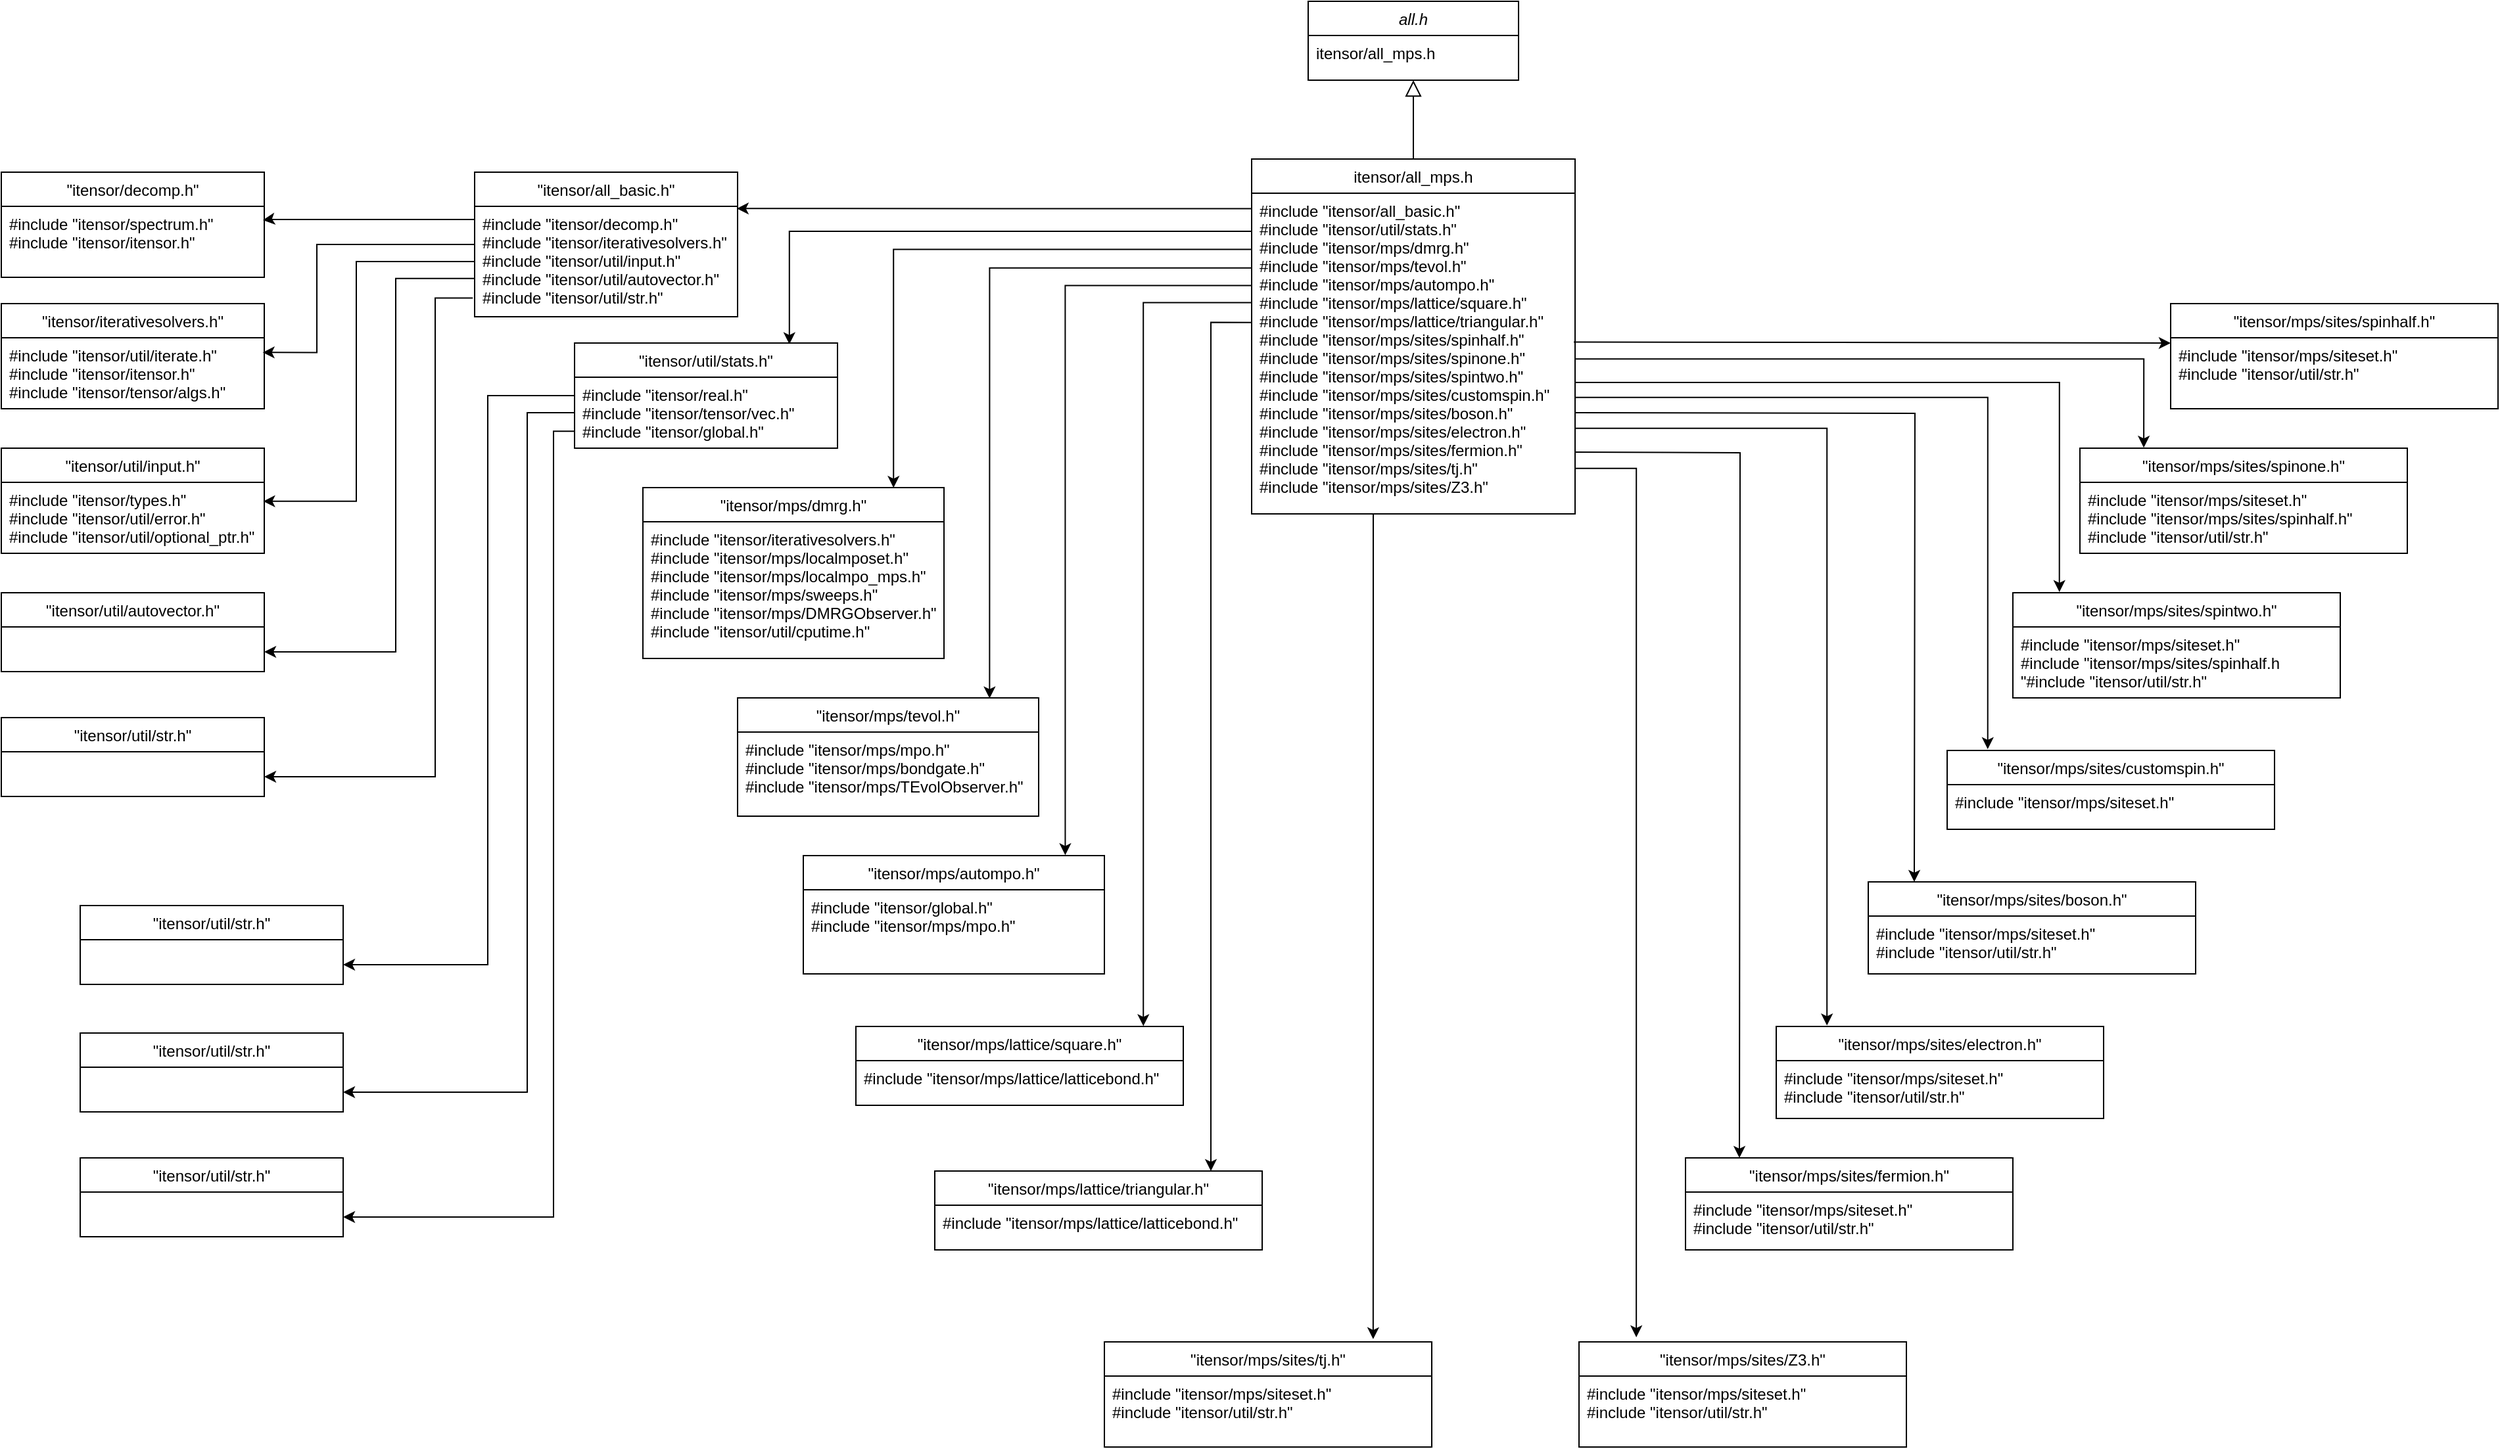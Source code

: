 <mxfile version="17.4.0" type="github">
  <diagram id="C5RBs43oDa-KdzZeNtuy" name="Page-1">
    <mxGraphModel dx="523" dy="3697" grid="1" gridSize="10" guides="1" tooltips="1" connect="1" arrows="1" fold="1" page="1" pageScale="1" pageWidth="4681" pageHeight="3300" math="0" shadow="0">
      <root>
        <mxCell id="WIyWlLk6GJQsqaUBKTNV-0" />
        <mxCell id="WIyWlLk6GJQsqaUBKTNV-1" parent="WIyWlLk6GJQsqaUBKTNV-0" />
        <mxCell id="zkfFHV4jXpPFQw0GAbJ--0" value="all.h" style="swimlane;fontStyle=2;align=center;verticalAlign=top;childLayout=stackLayout;horizontal=1;startSize=26;horizontalStack=0;resizeParent=1;resizeLast=0;collapsible=1;marginBottom=0;rounded=0;shadow=0;strokeWidth=1;" parent="WIyWlLk6GJQsqaUBKTNV-1" vertex="1">
          <mxGeometry x="2274" y="-3300" width="160" height="60" as="geometry">
            <mxRectangle x="230" y="140" width="160" height="26" as="alternateBounds" />
          </mxGeometry>
        </mxCell>
        <mxCell id="zkfFHV4jXpPFQw0GAbJ--1" value="itensor/all_mps.h" style="text;align=left;verticalAlign=top;spacingLeft=4;spacingRight=4;overflow=hidden;rotatable=0;points=[[0,0.5],[1,0.5]];portConstraint=eastwest;" parent="zkfFHV4jXpPFQw0GAbJ--0" vertex="1">
          <mxGeometry y="26" width="160" height="26" as="geometry" />
        </mxCell>
        <mxCell id="EDpNB0EzXoPj7TMAPCz_-57" style="edgeStyle=orthogonalEdgeStyle;rounded=0;orthogonalLoop=1;jettySize=auto;html=1;entryX=0.821;entryY=-0.026;entryDx=0;entryDy=0;entryPerimeter=0;exitX=0.376;exitY=1;exitDx=0;exitDy=0;exitPerimeter=0;" edge="1" parent="WIyWlLk6GJQsqaUBKTNV-1" source="zkfFHV4jXpPFQw0GAbJ--7" target="EDpNB0EzXoPj7TMAPCz_-48">
          <mxGeometry relative="1" as="geometry" />
        </mxCell>
        <mxCell id="zkfFHV4jXpPFQw0GAbJ--6" value="itensor/all_mps.h" style="swimlane;fontStyle=0;align=center;verticalAlign=top;childLayout=stackLayout;horizontal=1;startSize=26;horizontalStack=0;resizeParent=1;resizeLast=0;collapsible=1;marginBottom=0;rounded=0;shadow=0;strokeWidth=1;" parent="WIyWlLk6GJQsqaUBKTNV-1" vertex="1">
          <mxGeometry x="2231" y="-3180" width="246" height="270" as="geometry">
            <mxRectangle x="130" y="380" width="160" height="26" as="alternateBounds" />
          </mxGeometry>
        </mxCell>
        <mxCell id="zkfFHV4jXpPFQw0GAbJ--7" value="#include &quot;itensor/all_basic.h&quot;&#xa;#include &quot;itensor/util/stats.h&quot;&#xa;#include &quot;itensor/mps/dmrg.h&quot;&#xa;#include &quot;itensor/mps/tevol.h&quot;&#xa;#include &quot;itensor/mps/autompo.h&quot;&#xa;#include &quot;itensor/mps/lattice/square.h&quot;&#xa;#include &quot;itensor/mps/lattice/triangular.h&quot;&#xa;#include &quot;itensor/mps/sites/spinhalf.h&quot;&#xa;#include &quot;itensor/mps/sites/spinone.h&quot;&#xa;#include &quot;itensor/mps/sites/spintwo.h&quot;&#xa;#include &quot;itensor/mps/sites/customspin.h&quot;&#xa;#include &quot;itensor/mps/sites/boson.h&quot;&#xa;#include &quot;itensor/mps/sites/electron.h&quot;&#xa;#include &quot;itensor/mps/sites/fermion.h&quot;&#xa;#include &quot;itensor/mps/sites/tj.h&quot;&#xa;#include &quot;itensor/mps/sites/Z3.h&quot;" style="text;align=left;verticalAlign=top;spacingLeft=4;spacingRight=4;overflow=hidden;rotatable=0;points=[[0,0.5],[1,0.5]];portConstraint=eastwest;" parent="zkfFHV4jXpPFQw0GAbJ--6" vertex="1">
          <mxGeometry y="26" width="246" height="244" as="geometry" />
        </mxCell>
        <mxCell id="zkfFHV4jXpPFQw0GAbJ--12" value="" style="endArrow=block;endSize=10;endFill=0;shadow=0;strokeWidth=1;rounded=0;edgeStyle=elbowEdgeStyle;elbow=vertical;" parent="WIyWlLk6GJQsqaUBKTNV-1" source="zkfFHV4jXpPFQw0GAbJ--6" target="zkfFHV4jXpPFQw0GAbJ--0" edge="1">
          <mxGeometry width="160" relative="1" as="geometry">
            <mxPoint x="2254" y="-3217" as="sourcePoint" />
            <mxPoint x="2254" y="-3217" as="targetPoint" />
          </mxGeometry>
        </mxCell>
        <mxCell id="EDpNB0EzXoPj7TMAPCz_-63" style="edgeStyle=orthogonalEdgeStyle;rounded=0;orthogonalLoop=1;jettySize=auto;html=1;exitX=0;exitY=0.5;exitDx=0;exitDy=0;entryX=0.994;entryY=0.207;entryDx=0;entryDy=0;entryPerimeter=0;" edge="1" parent="WIyWlLk6GJQsqaUBKTNV-1" source="EDpNB0EzXoPj7TMAPCz_-3" target="EDpNB0EzXoPj7TMAPCz_-62">
          <mxGeometry relative="1" as="geometry">
            <Array as="points">
              <mxPoint x="1520" y="-3115" />
              <mxPoint x="1520" y="-3033" />
            </Array>
          </mxGeometry>
        </mxCell>
        <mxCell id="EDpNB0EzXoPj7TMAPCz_-3" value="&quot;itensor/all_basic.h&quot;" style="swimlane;fontStyle=0;align=center;verticalAlign=top;childLayout=stackLayout;horizontal=1;startSize=26;horizontalStack=0;resizeParent=1;resizeLast=0;collapsible=1;marginBottom=0;rounded=0;shadow=0;strokeWidth=1;" vertex="1" parent="WIyWlLk6GJQsqaUBKTNV-1">
          <mxGeometry x="1640" y="-3170" width="200" height="110" as="geometry">
            <mxRectangle x="130" y="380" width="160" height="26" as="alternateBounds" />
          </mxGeometry>
        </mxCell>
        <mxCell id="EDpNB0EzXoPj7TMAPCz_-4" value="#include &quot;itensor/decomp.h&quot;&#xa;#include &quot;itensor/iterativesolvers.h&quot;&#xa;#include &quot;itensor/util/input.h&quot;&#xa;#include &quot;itensor/util/autovector.h&quot;&#xa;#include &quot;itensor/util/str.h&quot;" style="text;align=left;verticalAlign=top;spacingLeft=4;spacingRight=4;overflow=hidden;rotatable=0;points=[[0,0.5],[1,0.5]];portConstraint=eastwest;" vertex="1" parent="EDpNB0EzXoPj7TMAPCz_-3">
          <mxGeometry y="26" width="200" height="84" as="geometry" />
        </mxCell>
        <mxCell id="EDpNB0EzXoPj7TMAPCz_-7" style="edgeStyle=orthogonalEdgeStyle;rounded=0;orthogonalLoop=1;jettySize=auto;html=1;exitX=-0.001;exitY=0.048;exitDx=0;exitDy=0;exitPerimeter=0;entryX=0.997;entryY=0.02;entryDx=0;entryDy=0;entryPerimeter=0;" edge="1" parent="WIyWlLk6GJQsqaUBKTNV-1" source="zkfFHV4jXpPFQw0GAbJ--7" target="EDpNB0EzXoPj7TMAPCz_-4">
          <mxGeometry relative="1" as="geometry">
            <mxPoint x="2220" y="-3142" as="sourcePoint" />
            <mxPoint x="1845" y="-3142" as="targetPoint" />
            <Array as="points" />
          </mxGeometry>
        </mxCell>
        <mxCell id="EDpNB0EzXoPj7TMAPCz_-8" value="&quot;itensor/util/stats.h&quot;" style="swimlane;fontStyle=0;align=center;verticalAlign=top;childLayout=stackLayout;horizontal=1;startSize=26;horizontalStack=0;resizeParent=1;resizeLast=0;collapsible=1;marginBottom=0;rounded=0;shadow=0;strokeWidth=1;" vertex="1" parent="WIyWlLk6GJQsqaUBKTNV-1">
          <mxGeometry x="1716" y="-3040" width="200" height="80" as="geometry">
            <mxRectangle x="130" y="380" width="160" height="26" as="alternateBounds" />
          </mxGeometry>
        </mxCell>
        <mxCell id="EDpNB0EzXoPj7TMAPCz_-9" value="#include &quot;itensor/real.h&quot;&#xa;#include &quot;itensor/tensor/vec.h&quot;&#xa;#include &quot;itensor/global.h&quot;" style="text;align=left;verticalAlign=top;spacingLeft=4;spacingRight=4;overflow=hidden;rotatable=0;points=[[0,0.5],[1,0.5]];portConstraint=eastwest;" vertex="1" parent="EDpNB0EzXoPj7TMAPCz_-8">
          <mxGeometry y="26" width="200" height="54" as="geometry" />
        </mxCell>
        <mxCell id="EDpNB0EzXoPj7TMAPCz_-10" style="edgeStyle=orthogonalEdgeStyle;rounded=0;orthogonalLoop=1;jettySize=auto;html=1;entryX=0.887;entryY=0.011;entryDx=0;entryDy=0;entryPerimeter=0;exitX=-0.002;exitY=0.119;exitDx=0;exitDy=0;exitPerimeter=0;" edge="1" parent="WIyWlLk6GJQsqaUBKTNV-1" source="zkfFHV4jXpPFQw0GAbJ--7">
          <mxGeometry relative="1" as="geometry">
            <mxPoint x="2230" y="-3128" as="sourcePoint" />
            <mxPoint x="1879.4" y="-3039.12" as="targetPoint" />
            <Array as="points">
              <mxPoint x="1879" y="-3125" />
            </Array>
          </mxGeometry>
        </mxCell>
        <mxCell id="EDpNB0EzXoPj7TMAPCz_-11" value="&quot;itensor/mps/dmrg.h&quot;" style="swimlane;fontStyle=0;align=center;verticalAlign=top;childLayout=stackLayout;horizontal=1;startSize=26;horizontalStack=0;resizeParent=1;resizeLast=0;collapsible=1;marginBottom=0;rounded=0;shadow=0;strokeWidth=1;" vertex="1" parent="WIyWlLk6GJQsqaUBKTNV-1">
          <mxGeometry x="1768" y="-2930" width="229" height="130" as="geometry">
            <mxRectangle x="130" y="380" width="160" height="26" as="alternateBounds" />
          </mxGeometry>
        </mxCell>
        <mxCell id="EDpNB0EzXoPj7TMAPCz_-12" value="#include &quot;itensor/iterativesolvers.h&quot;&#xa;#include &quot;itensor/mps/localmposet.h&quot;&#xa;#include &quot;itensor/mps/localmpo_mps.h&quot;&#xa;#include &quot;itensor/mps/sweeps.h&quot;&#xa;#include &quot;itensor/mps/DMRGObserver.h&quot;&#xa;#include &quot;itensor/util/cputime.h&quot;" style="text;align=left;verticalAlign=top;spacingLeft=4;spacingRight=4;overflow=hidden;rotatable=0;points=[[0,0.5],[1,0.5]];portConstraint=eastwest;" vertex="1" parent="EDpNB0EzXoPj7TMAPCz_-11">
          <mxGeometry y="26" width="229" height="104" as="geometry" />
        </mxCell>
        <mxCell id="EDpNB0EzXoPj7TMAPCz_-14" style="edgeStyle=orthogonalEdgeStyle;rounded=0;orthogonalLoop=1;jettySize=auto;html=1;entryX=0.894;entryY=0.001;entryDx=0;entryDy=0;entryPerimeter=0;exitX=0.002;exitY=0.175;exitDx=0;exitDy=0;exitPerimeter=0;" edge="1" parent="WIyWlLk6GJQsqaUBKTNV-1" source="zkfFHV4jXpPFQw0GAbJ--7">
          <mxGeometry relative="1" as="geometry">
            <mxPoint x="2230" y="-3112" as="sourcePoint" />
            <mxPoint x="1958.62" y="-2929.87" as="targetPoint" />
            <Array as="points">
              <mxPoint x="1959" y="-3111" />
            </Array>
          </mxGeometry>
        </mxCell>
        <mxCell id="EDpNB0EzXoPj7TMAPCz_-16" value="&quot;itensor/mps/tevol.h&quot;" style="swimlane;fontStyle=0;align=center;verticalAlign=top;childLayout=stackLayout;horizontal=1;startSize=26;horizontalStack=0;resizeParent=1;resizeLast=0;collapsible=1;marginBottom=0;rounded=0;shadow=0;strokeWidth=1;" vertex="1" parent="WIyWlLk6GJQsqaUBKTNV-1">
          <mxGeometry x="1840" y="-2770" width="229" height="90" as="geometry">
            <mxRectangle x="130" y="380" width="160" height="26" as="alternateBounds" />
          </mxGeometry>
        </mxCell>
        <mxCell id="EDpNB0EzXoPj7TMAPCz_-17" value="#include &quot;itensor/mps/mpo.h&quot;&#xa;#include &quot;itensor/mps/bondgate.h&quot;&#xa;#include &quot;itensor/mps/TEvolObserver.h&quot;" style="text;align=left;verticalAlign=top;spacingLeft=4;spacingRight=4;overflow=hidden;rotatable=0;points=[[0,0.5],[1,0.5]];portConstraint=eastwest;" vertex="1" parent="EDpNB0EzXoPj7TMAPCz_-16">
          <mxGeometry y="26" width="229" height="64" as="geometry" />
        </mxCell>
        <mxCell id="EDpNB0EzXoPj7TMAPCz_-18" style="edgeStyle=orthogonalEdgeStyle;rounded=0;orthogonalLoop=1;jettySize=auto;html=1;exitX=0;exitY=0.233;exitDx=0;exitDy=0;entryX=0.837;entryY=0.004;entryDx=0;entryDy=0;entryPerimeter=0;exitPerimeter=0;" edge="1" parent="WIyWlLk6GJQsqaUBKTNV-1" source="zkfFHV4jXpPFQw0GAbJ--7" target="EDpNB0EzXoPj7TMAPCz_-16">
          <mxGeometry relative="1" as="geometry" />
        </mxCell>
        <mxCell id="EDpNB0EzXoPj7TMAPCz_-19" value="&quot;itensor/mps/autompo.h&quot;" style="swimlane;fontStyle=0;align=center;verticalAlign=top;childLayout=stackLayout;horizontal=1;startSize=26;horizontalStack=0;resizeParent=1;resizeLast=0;collapsible=1;marginBottom=0;rounded=0;shadow=0;strokeWidth=1;" vertex="1" parent="WIyWlLk6GJQsqaUBKTNV-1">
          <mxGeometry x="1890" y="-2650" width="229" height="90" as="geometry">
            <mxRectangle x="130" y="380" width="160" height="26" as="alternateBounds" />
          </mxGeometry>
        </mxCell>
        <mxCell id="EDpNB0EzXoPj7TMAPCz_-20" value="#include &quot;itensor/global.h&quot;&#xa;#include &quot;itensor/mps/mpo.h&quot;" style="text;align=left;verticalAlign=top;spacingLeft=4;spacingRight=4;overflow=hidden;rotatable=0;points=[[0,0.5],[1,0.5]];portConstraint=eastwest;" vertex="1" parent="EDpNB0EzXoPj7TMAPCz_-19">
          <mxGeometry y="26" width="229" height="64" as="geometry" />
        </mxCell>
        <mxCell id="EDpNB0EzXoPj7TMAPCz_-21" style="edgeStyle=orthogonalEdgeStyle;rounded=0;orthogonalLoop=1;jettySize=auto;html=1;entryX=0.87;entryY=-0.004;entryDx=0;entryDy=0;entryPerimeter=0;exitX=0;exitY=0.288;exitDx=0;exitDy=0;exitPerimeter=0;" edge="1" parent="WIyWlLk6GJQsqaUBKTNV-1" source="zkfFHV4jXpPFQw0GAbJ--7" target="EDpNB0EzXoPj7TMAPCz_-19">
          <mxGeometry relative="1" as="geometry">
            <mxPoint x="2230" y="-3080" as="sourcePoint" />
          </mxGeometry>
        </mxCell>
        <mxCell id="EDpNB0EzXoPj7TMAPCz_-23" value="&quot;itensor/mps/lattice/square.h&quot;" style="swimlane;fontStyle=0;align=center;verticalAlign=top;childLayout=stackLayout;horizontal=1;startSize=26;horizontalStack=0;resizeParent=1;resizeLast=0;collapsible=1;marginBottom=0;rounded=0;shadow=0;strokeWidth=1;" vertex="1" parent="WIyWlLk6GJQsqaUBKTNV-1">
          <mxGeometry x="1930" y="-2520" width="249" height="60" as="geometry">
            <mxRectangle x="130" y="380" width="160" height="26" as="alternateBounds" />
          </mxGeometry>
        </mxCell>
        <mxCell id="EDpNB0EzXoPj7TMAPCz_-24" value="#include &quot;itensor/mps/lattice/latticebond.h&quot;" style="text;align=left;verticalAlign=top;spacingLeft=4;spacingRight=4;overflow=hidden;rotatable=0;points=[[0,0.5],[1,0.5]];portConstraint=eastwest;" vertex="1" parent="WIyWlLk6GJQsqaUBKTNV-1">
          <mxGeometry x="1930" y="-2494" width="249" height="34" as="geometry" />
        </mxCell>
        <mxCell id="EDpNB0EzXoPj7TMAPCz_-25" style="edgeStyle=orthogonalEdgeStyle;rounded=0;orthogonalLoop=1;jettySize=auto;html=1;exitX=0.001;exitY=0.341;exitDx=0;exitDy=0;entryX=0.878;entryY=-0.005;entryDx=0;entryDy=0;entryPerimeter=0;exitPerimeter=0;" edge="1" parent="WIyWlLk6GJQsqaUBKTNV-1" source="zkfFHV4jXpPFQw0GAbJ--7" target="EDpNB0EzXoPj7TMAPCz_-23">
          <mxGeometry relative="1" as="geometry" />
        </mxCell>
        <mxCell id="EDpNB0EzXoPj7TMAPCz_-26" value="&quot;itensor/mps/lattice/triangular.h&quot;" style="swimlane;fontStyle=0;align=center;verticalAlign=top;childLayout=stackLayout;horizontal=1;startSize=26;horizontalStack=0;resizeParent=1;resizeLast=0;collapsible=1;marginBottom=0;rounded=0;shadow=0;strokeWidth=1;" vertex="1" parent="WIyWlLk6GJQsqaUBKTNV-1">
          <mxGeometry x="1990" y="-2410" width="249" height="60" as="geometry">
            <mxRectangle x="130" y="380" width="160" height="26" as="alternateBounds" />
          </mxGeometry>
        </mxCell>
        <mxCell id="EDpNB0EzXoPj7TMAPCz_-27" value="#include &quot;itensor/mps/lattice/latticebond.h&quot;" style="text;align=left;verticalAlign=top;spacingLeft=4;spacingRight=4;overflow=hidden;rotatable=0;points=[[0,0.5],[1,0.5]];portConstraint=eastwest;" vertex="1" parent="WIyWlLk6GJQsqaUBKTNV-1">
          <mxGeometry x="1990" y="-2384" width="249" height="34" as="geometry" />
        </mxCell>
        <mxCell id="EDpNB0EzXoPj7TMAPCz_-28" style="edgeStyle=orthogonalEdgeStyle;rounded=0;orthogonalLoop=1;jettySize=auto;html=1;exitX=0;exitY=0.403;exitDx=0;exitDy=0;exitPerimeter=0;" edge="1" parent="WIyWlLk6GJQsqaUBKTNV-1" source="zkfFHV4jXpPFQw0GAbJ--7">
          <mxGeometry relative="1" as="geometry">
            <mxPoint x="2200" y="-2410" as="targetPoint" />
            <Array as="points">
              <mxPoint x="2200" y="-3056" />
              <mxPoint x="2200" y="-2412" />
            </Array>
          </mxGeometry>
        </mxCell>
        <mxCell id="EDpNB0EzXoPj7TMAPCz_-29" value="&quot;itensor/mps/sites/spinhalf.h&quot;" style="swimlane;fontStyle=0;align=center;verticalAlign=top;childLayout=stackLayout;horizontal=1;startSize=26;horizontalStack=0;resizeParent=1;resizeLast=0;collapsible=1;marginBottom=0;rounded=0;shadow=0;strokeWidth=1;" vertex="1" parent="WIyWlLk6GJQsqaUBKTNV-1">
          <mxGeometry x="2930" y="-3070" width="249" height="80" as="geometry">
            <mxRectangle x="130" y="380" width="160" height="26" as="alternateBounds" />
          </mxGeometry>
        </mxCell>
        <mxCell id="EDpNB0EzXoPj7TMAPCz_-30" value="#include &quot;itensor/mps/siteset.h&quot;&#xa;#include &quot;itensor/util/str.h&quot;" style="text;align=left;verticalAlign=top;spacingLeft=4;spacingRight=4;overflow=hidden;rotatable=0;points=[[0,0.5],[1,0.5]];portConstraint=eastwest;" vertex="1" parent="WIyWlLk6GJQsqaUBKTNV-1">
          <mxGeometry x="2930" y="-3044" width="249" height="54" as="geometry" />
        </mxCell>
        <mxCell id="EDpNB0EzXoPj7TMAPCz_-31" style="edgeStyle=orthogonalEdgeStyle;rounded=0;orthogonalLoop=1;jettySize=auto;html=1;exitX=0.996;exitY=0.464;exitDx=0;exitDy=0;exitPerimeter=0;" edge="1" parent="WIyWlLk6GJQsqaUBKTNV-1" source="zkfFHV4jXpPFQw0GAbJ--7">
          <mxGeometry relative="1" as="geometry">
            <mxPoint x="2480" y="-3043" as="sourcePoint" />
            <mxPoint x="2930" y="-3040" as="targetPoint" />
            <Array as="points">
              <mxPoint x="2480" y="-3041" />
            </Array>
          </mxGeometry>
        </mxCell>
        <mxCell id="EDpNB0EzXoPj7TMAPCz_-32" value="&quot;itensor/mps/sites/spinone.h&quot;" style="swimlane;fontStyle=0;align=center;verticalAlign=top;childLayout=stackLayout;horizontal=1;startSize=26;horizontalStack=0;resizeParent=1;resizeLast=0;collapsible=1;marginBottom=0;rounded=0;shadow=0;strokeWidth=1;" vertex="1" parent="WIyWlLk6GJQsqaUBKTNV-1">
          <mxGeometry x="2861" y="-2960" width="249" height="80" as="geometry">
            <mxRectangle x="130" y="380" width="160" height="26" as="alternateBounds" />
          </mxGeometry>
        </mxCell>
        <mxCell id="EDpNB0EzXoPj7TMAPCz_-33" value="#include &quot;itensor/mps/siteset.h&quot;&#xa;#include &quot;itensor/mps/sites/spinhalf.h&quot;&#xa;#include &quot;itensor/util/str.h&quot;" style="text;align=left;verticalAlign=top;spacingLeft=4;spacingRight=4;overflow=hidden;rotatable=0;points=[[0,0.5],[1,0.5]];portConstraint=eastwest;" vertex="1" parent="WIyWlLk6GJQsqaUBKTNV-1">
          <mxGeometry x="2861" y="-2934" width="249" height="54" as="geometry" />
        </mxCell>
        <mxCell id="EDpNB0EzXoPj7TMAPCz_-34" style="edgeStyle=orthogonalEdgeStyle;rounded=0;orthogonalLoop=1;jettySize=auto;html=1;exitX=0.998;exitY=0.517;exitDx=0;exitDy=0;entryX=0.195;entryY=-0.005;entryDx=0;entryDy=0;entryPerimeter=0;exitPerimeter=0;" edge="1" parent="WIyWlLk6GJQsqaUBKTNV-1" source="zkfFHV4jXpPFQw0GAbJ--7" target="EDpNB0EzXoPj7TMAPCz_-32">
          <mxGeometry relative="1" as="geometry" />
        </mxCell>
        <mxCell id="EDpNB0EzXoPj7TMAPCz_-35" value="&quot;itensor/mps/sites/spintwo.h&quot;" style="swimlane;fontStyle=0;align=center;verticalAlign=top;childLayout=stackLayout;horizontal=1;startSize=26;horizontalStack=0;resizeParent=1;resizeLast=0;collapsible=1;marginBottom=0;rounded=0;shadow=0;strokeWidth=1;" vertex="1" parent="WIyWlLk6GJQsqaUBKTNV-1">
          <mxGeometry x="2810" y="-2850" width="249" height="80" as="geometry">
            <mxRectangle x="130" y="380" width="160" height="26" as="alternateBounds" />
          </mxGeometry>
        </mxCell>
        <mxCell id="EDpNB0EzXoPj7TMAPCz_-36" value="#include &quot;itensor/mps/siteset.h&quot;&#xa;#include &quot;itensor/mps/sites/spinhalf.h&#xa;&quot;#include &quot;itensor/util/str.h&quot;" style="text;align=left;verticalAlign=top;spacingLeft=4;spacingRight=4;overflow=hidden;rotatable=0;points=[[0,0.5],[1,0.5]];portConstraint=eastwest;" vertex="1" parent="WIyWlLk6GJQsqaUBKTNV-1">
          <mxGeometry x="2810" y="-2824" width="249" height="54" as="geometry" />
        </mxCell>
        <mxCell id="EDpNB0EzXoPj7TMAPCz_-38" style="edgeStyle=orthogonalEdgeStyle;rounded=0;orthogonalLoop=1;jettySize=auto;html=1;entryX=0.142;entryY=-0.007;entryDx=0;entryDy=0;entryPerimeter=0;" edge="1" parent="WIyWlLk6GJQsqaUBKTNV-1" target="EDpNB0EzXoPj7TMAPCz_-35">
          <mxGeometry relative="1" as="geometry">
            <mxPoint x="2477" y="-3010" as="sourcePoint" />
            <Array as="points">
              <mxPoint x="2477" y="-3010" />
              <mxPoint x="2845" y="-3010" />
            </Array>
          </mxGeometry>
        </mxCell>
        <mxCell id="EDpNB0EzXoPj7TMAPCz_-39" value="&quot;itensor/mps/sites/customspin.h&quot;" style="swimlane;fontStyle=0;align=center;verticalAlign=top;childLayout=stackLayout;horizontal=1;startSize=26;horizontalStack=0;resizeParent=1;resizeLast=0;collapsible=1;marginBottom=0;rounded=0;shadow=0;strokeWidth=1;" vertex="1" parent="WIyWlLk6GJQsqaUBKTNV-1">
          <mxGeometry x="2760" y="-2730" width="249" height="60" as="geometry">
            <mxRectangle x="130" y="380" width="160" height="26" as="alternateBounds" />
          </mxGeometry>
        </mxCell>
        <mxCell id="EDpNB0EzXoPj7TMAPCz_-40" value="#include &quot;itensor/mps/siteset.h&quot;" style="text;align=left;verticalAlign=top;spacingLeft=4;spacingRight=4;overflow=hidden;rotatable=0;points=[[0,0.5],[1,0.5]];portConstraint=eastwest;" vertex="1" parent="WIyWlLk6GJQsqaUBKTNV-1">
          <mxGeometry x="2760" y="-2704" width="249" height="34" as="geometry" />
        </mxCell>
        <mxCell id="EDpNB0EzXoPj7TMAPCz_-41" style="edgeStyle=orthogonalEdgeStyle;rounded=0;orthogonalLoop=1;jettySize=auto;html=1;entryX=0.124;entryY=-0.017;entryDx=0;entryDy=0;entryPerimeter=0;exitX=0.998;exitY=0.637;exitDx=0;exitDy=0;exitPerimeter=0;" edge="1" parent="WIyWlLk6GJQsqaUBKTNV-1" source="zkfFHV4jXpPFQw0GAbJ--7" target="EDpNB0EzXoPj7TMAPCz_-39">
          <mxGeometry relative="1" as="geometry" />
        </mxCell>
        <mxCell id="EDpNB0EzXoPj7TMAPCz_-42" value="&quot;itensor/mps/sites/boson.h&quot;" style="swimlane;fontStyle=0;align=center;verticalAlign=top;childLayout=stackLayout;horizontal=1;startSize=26;horizontalStack=0;resizeParent=1;resizeLast=0;collapsible=1;marginBottom=0;rounded=0;shadow=0;strokeWidth=1;" vertex="1" parent="WIyWlLk6GJQsqaUBKTNV-1">
          <mxGeometry x="2700" y="-2630" width="249" height="70" as="geometry">
            <mxRectangle x="130" y="380" width="160" height="26" as="alternateBounds" />
          </mxGeometry>
        </mxCell>
        <mxCell id="EDpNB0EzXoPj7TMAPCz_-43" value="#include &quot;itensor/mps/siteset.h&quot;&#xa;#include &quot;itensor/util/str.h&quot;" style="text;align=left;verticalAlign=top;spacingLeft=4;spacingRight=4;overflow=hidden;rotatable=0;points=[[0,0.5],[1,0.5]];portConstraint=eastwest;" vertex="1" parent="WIyWlLk6GJQsqaUBKTNV-1">
          <mxGeometry x="2700" y="-2604" width="249" height="44" as="geometry" />
        </mxCell>
        <mxCell id="EDpNB0EzXoPj7TMAPCz_-44" value="&quot;itensor/mps/sites/electron.h&quot;" style="swimlane;fontStyle=0;align=center;verticalAlign=top;childLayout=stackLayout;horizontal=1;startSize=26;horizontalStack=0;resizeParent=1;resizeLast=0;collapsible=1;marginBottom=0;rounded=0;shadow=0;strokeWidth=1;" vertex="1" parent="WIyWlLk6GJQsqaUBKTNV-1">
          <mxGeometry x="2630" y="-2520" width="249" height="70" as="geometry">
            <mxRectangle x="130" y="380" width="160" height="26" as="alternateBounds" />
          </mxGeometry>
        </mxCell>
        <mxCell id="EDpNB0EzXoPj7TMAPCz_-45" value="#include &quot;itensor/mps/siteset.h&quot;&#xa;#include &quot;itensor/util/str.h&quot;" style="text;align=left;verticalAlign=top;spacingLeft=4;spacingRight=4;overflow=hidden;rotatable=0;points=[[0,0.5],[1,0.5]];portConstraint=eastwest;" vertex="1" parent="WIyWlLk6GJQsqaUBKTNV-1">
          <mxGeometry x="2630" y="-2494" width="249" height="44" as="geometry" />
        </mxCell>
        <mxCell id="EDpNB0EzXoPj7TMAPCz_-46" value="&quot;itensor/mps/sites/fermion.h&quot;" style="swimlane;fontStyle=0;align=center;verticalAlign=top;childLayout=stackLayout;horizontal=1;startSize=26;horizontalStack=0;resizeParent=1;resizeLast=0;collapsible=1;marginBottom=0;rounded=0;shadow=0;strokeWidth=1;" vertex="1" parent="WIyWlLk6GJQsqaUBKTNV-1">
          <mxGeometry x="2561" y="-2420" width="249" height="70" as="geometry">
            <mxRectangle x="130" y="380" width="160" height="26" as="alternateBounds" />
          </mxGeometry>
        </mxCell>
        <mxCell id="EDpNB0EzXoPj7TMAPCz_-47" value="#include &quot;itensor/mps/siteset.h&quot;&#xa;#include &quot;itensor/util/str.h&quot;" style="text;align=left;verticalAlign=top;spacingLeft=4;spacingRight=4;overflow=hidden;rotatable=0;points=[[0,0.5],[1,0.5]];portConstraint=eastwest;" vertex="1" parent="WIyWlLk6GJQsqaUBKTNV-1">
          <mxGeometry x="2561" y="-2394" width="249" height="44" as="geometry" />
        </mxCell>
        <mxCell id="EDpNB0EzXoPj7TMAPCz_-48" value="&quot;itensor/mps/sites/tj.h&quot;" style="swimlane;fontStyle=0;align=center;verticalAlign=top;childLayout=stackLayout;horizontal=1;startSize=26;horizontalStack=0;resizeParent=1;resizeLast=0;collapsible=1;marginBottom=0;rounded=0;shadow=0;strokeWidth=1;" vertex="1" parent="WIyWlLk6GJQsqaUBKTNV-1">
          <mxGeometry x="2119" y="-2280" width="249" height="80" as="geometry">
            <mxRectangle x="130" y="380" width="160" height="26" as="alternateBounds" />
          </mxGeometry>
        </mxCell>
        <mxCell id="EDpNB0EzXoPj7TMAPCz_-49" value="#include &quot;itensor/mps/siteset.h&quot;&#xa;#include &quot;itensor/util/str.h&quot;" style="text;align=left;verticalAlign=top;spacingLeft=4;spacingRight=4;overflow=hidden;rotatable=0;points=[[0,0.5],[1,0.5]];portConstraint=eastwest;" vertex="1" parent="WIyWlLk6GJQsqaUBKTNV-1">
          <mxGeometry x="2119" y="-2254" width="249" height="44" as="geometry" />
        </mxCell>
        <mxCell id="EDpNB0EzXoPj7TMAPCz_-50" value="&quot;itensor/mps/sites/Z3.h&quot;" style="swimlane;fontStyle=0;align=center;verticalAlign=top;childLayout=stackLayout;horizontal=1;startSize=26;horizontalStack=0;resizeParent=1;resizeLast=0;collapsible=1;marginBottom=0;rounded=0;shadow=0;strokeWidth=1;" vertex="1" parent="WIyWlLk6GJQsqaUBKTNV-1">
          <mxGeometry x="2480" y="-2280" width="249" height="80" as="geometry">
            <mxRectangle x="130" y="380" width="160" height="26" as="alternateBounds" />
          </mxGeometry>
        </mxCell>
        <mxCell id="EDpNB0EzXoPj7TMAPCz_-51" value="#include &quot;itensor/mps/siteset.h&quot;&#xa;#include &quot;itensor/util/str.h&quot;" style="text;align=left;verticalAlign=top;spacingLeft=4;spacingRight=4;overflow=hidden;rotatable=0;points=[[0,0.5],[1,0.5]];portConstraint=eastwest;" vertex="1" parent="WIyWlLk6GJQsqaUBKTNV-1">
          <mxGeometry x="2480" y="-2254" width="249" height="44" as="geometry" />
        </mxCell>
        <mxCell id="EDpNB0EzXoPj7TMAPCz_-53" style="edgeStyle=orthogonalEdgeStyle;rounded=0;orthogonalLoop=1;jettySize=auto;html=1;exitX=1;exitY=0.5;exitDx=0;exitDy=0;" edge="1" parent="WIyWlLk6GJQsqaUBKTNV-1">
          <mxGeometry relative="1" as="geometry">
            <mxPoint x="2477" y="-2987" as="sourcePoint" />
            <mxPoint x="2735" y="-2630" as="targetPoint" />
          </mxGeometry>
        </mxCell>
        <mxCell id="EDpNB0EzXoPj7TMAPCz_-54" style="edgeStyle=orthogonalEdgeStyle;rounded=0;orthogonalLoop=1;jettySize=auto;html=1;exitX=1;exitY=0.733;exitDx=0;exitDy=0;entryX=0.155;entryY=-0.011;entryDx=0;entryDy=0;entryPerimeter=0;exitPerimeter=0;" edge="1" parent="WIyWlLk6GJQsqaUBKTNV-1" source="zkfFHV4jXpPFQw0GAbJ--7" target="EDpNB0EzXoPj7TMAPCz_-44">
          <mxGeometry relative="1" as="geometry" />
        </mxCell>
        <mxCell id="EDpNB0EzXoPj7TMAPCz_-55" style="edgeStyle=orthogonalEdgeStyle;rounded=0;orthogonalLoop=1;jettySize=auto;html=1;exitX=1;exitY=0.5;exitDx=0;exitDy=0;" edge="1" parent="WIyWlLk6GJQsqaUBKTNV-1">
          <mxGeometry relative="1" as="geometry">
            <mxPoint x="2477" y="-2957" as="sourcePoint" />
            <mxPoint x="2602" y="-2420" as="targetPoint" />
          </mxGeometry>
        </mxCell>
        <mxCell id="EDpNB0EzXoPj7TMAPCz_-56" style="edgeStyle=orthogonalEdgeStyle;rounded=0;orthogonalLoop=1;jettySize=auto;html=1;exitX=1.001;exitY=0.858;exitDx=0;exitDy=0;entryX=0.175;entryY=-0.044;entryDx=0;entryDy=0;entryPerimeter=0;exitPerimeter=0;" edge="1" parent="WIyWlLk6GJQsqaUBKTNV-1" source="zkfFHV4jXpPFQw0GAbJ--7" target="EDpNB0EzXoPj7TMAPCz_-50">
          <mxGeometry relative="1" as="geometry" />
        </mxCell>
        <mxCell id="EDpNB0EzXoPj7TMAPCz_-58" value="&quot;itensor/decomp.h&quot;" style="swimlane;fontStyle=0;align=center;verticalAlign=top;childLayout=stackLayout;horizontal=1;startSize=26;horizontalStack=0;resizeParent=1;resizeLast=0;collapsible=1;marginBottom=0;rounded=0;shadow=0;strokeWidth=1;" vertex="1" parent="WIyWlLk6GJQsqaUBKTNV-1">
          <mxGeometry x="1280" y="-3170" width="200" height="80" as="geometry">
            <mxRectangle x="130" y="380" width="160" height="26" as="alternateBounds" />
          </mxGeometry>
        </mxCell>
        <mxCell id="EDpNB0EzXoPj7TMAPCz_-59" value="#include &quot;itensor/spectrum.h&quot;&#xa;#include &quot;itensor/itensor.h&quot;" style="text;align=left;verticalAlign=top;spacingLeft=4;spacingRight=4;overflow=hidden;rotatable=0;points=[[0,0.5],[1,0.5]];portConstraint=eastwest;" vertex="1" parent="EDpNB0EzXoPj7TMAPCz_-58">
          <mxGeometry y="26" width="200" height="54" as="geometry" />
        </mxCell>
        <mxCell id="EDpNB0EzXoPj7TMAPCz_-60" style="edgeStyle=orthogonalEdgeStyle;rounded=0;orthogonalLoop=1;jettySize=auto;html=1;entryX=0.995;entryY=0.194;entryDx=0;entryDy=0;entryPerimeter=0;" edge="1" parent="WIyWlLk6GJQsqaUBKTNV-1" target="EDpNB0EzXoPj7TMAPCz_-59">
          <mxGeometry relative="1" as="geometry">
            <mxPoint x="1640" y="-3134" as="sourcePoint" />
            <Array as="points">
              <mxPoint x="1483" y="-3134" />
            </Array>
          </mxGeometry>
        </mxCell>
        <mxCell id="EDpNB0EzXoPj7TMAPCz_-61" value="&quot;itensor/iterativesolvers.h&quot;" style="swimlane;fontStyle=0;align=center;verticalAlign=top;childLayout=stackLayout;horizontal=1;startSize=26;horizontalStack=0;resizeParent=1;resizeLast=0;collapsible=1;marginBottom=0;rounded=0;shadow=0;strokeWidth=1;" vertex="1" parent="WIyWlLk6GJQsqaUBKTNV-1">
          <mxGeometry x="1280" y="-3070" width="200" height="80" as="geometry">
            <mxRectangle x="130" y="380" width="160" height="26" as="alternateBounds" />
          </mxGeometry>
        </mxCell>
        <mxCell id="EDpNB0EzXoPj7TMAPCz_-62" value="#include &quot;itensor/util/iterate.h&quot;&#xa;#include &quot;itensor/itensor.h&quot;&#xa;#include &quot;itensor/tensor/algs.h&quot;" style="text;align=left;verticalAlign=top;spacingLeft=4;spacingRight=4;overflow=hidden;rotatable=0;points=[[0,0.5],[1,0.5]];portConstraint=eastwest;" vertex="1" parent="EDpNB0EzXoPj7TMAPCz_-61">
          <mxGeometry y="26" width="200" height="54" as="geometry" />
        </mxCell>
        <mxCell id="EDpNB0EzXoPj7TMAPCz_-64" value="&quot;itensor/util/input.h&quot;" style="swimlane;fontStyle=0;align=center;verticalAlign=top;childLayout=stackLayout;horizontal=1;startSize=26;horizontalStack=0;resizeParent=1;resizeLast=0;collapsible=1;marginBottom=0;rounded=0;shadow=0;strokeWidth=1;" vertex="1" parent="WIyWlLk6GJQsqaUBKTNV-1">
          <mxGeometry x="1280" y="-2960" width="200" height="80" as="geometry">
            <mxRectangle x="130" y="380" width="160" height="26" as="alternateBounds" />
          </mxGeometry>
        </mxCell>
        <mxCell id="EDpNB0EzXoPj7TMAPCz_-65" value="#include &quot;itensor/types.h&quot;&#xa;#include &quot;itensor/util/error.h&quot;&#xa;#include &quot;itensor/util/optional_ptr.h&quot;" style="text;align=left;verticalAlign=top;spacingLeft=4;spacingRight=4;overflow=hidden;rotatable=0;points=[[0,0.5],[1,0.5]];portConstraint=eastwest;" vertex="1" parent="EDpNB0EzXoPj7TMAPCz_-64">
          <mxGeometry y="26" width="200" height="54" as="geometry" />
        </mxCell>
        <mxCell id="EDpNB0EzXoPj7TMAPCz_-66" style="edgeStyle=orthogonalEdgeStyle;rounded=0;orthogonalLoop=1;jettySize=auto;html=1;exitX=0;exitY=0.5;exitDx=0;exitDy=0;entryX=0.996;entryY=0.267;entryDx=0;entryDy=0;entryPerimeter=0;" edge="1" parent="WIyWlLk6GJQsqaUBKTNV-1" source="EDpNB0EzXoPj7TMAPCz_-4" target="EDpNB0EzXoPj7TMAPCz_-65">
          <mxGeometry relative="1" as="geometry">
            <Array as="points">
              <mxPoint x="1550" y="-3102" />
              <mxPoint x="1550" y="-2920" />
            </Array>
          </mxGeometry>
        </mxCell>
        <mxCell id="EDpNB0EzXoPj7TMAPCz_-67" value="&quot;itensor/util/autovector.h&quot;" style="swimlane;fontStyle=0;align=center;verticalAlign=top;childLayout=stackLayout;horizontal=1;startSize=26;horizontalStack=0;resizeParent=1;resizeLast=0;collapsible=1;marginBottom=0;rounded=0;shadow=0;strokeWidth=1;" vertex="1" parent="WIyWlLk6GJQsqaUBKTNV-1">
          <mxGeometry x="1280" y="-2850" width="200" height="60" as="geometry">
            <mxRectangle x="130" y="380" width="160" height="26" as="alternateBounds" />
          </mxGeometry>
        </mxCell>
        <mxCell id="EDpNB0EzXoPj7TMAPCz_-70" style="edgeStyle=orthogonalEdgeStyle;rounded=0;orthogonalLoop=1;jettySize=auto;html=1;exitX=0.002;exitY=0.653;exitDx=0;exitDy=0;exitPerimeter=0;" edge="1" parent="WIyWlLk6GJQsqaUBKTNV-1" source="EDpNB0EzXoPj7TMAPCz_-4">
          <mxGeometry relative="1" as="geometry">
            <mxPoint x="1480" y="-2805" as="targetPoint" />
            <Array as="points">
              <mxPoint x="1580" y="-3089" />
              <mxPoint x="1580" y="-2805" />
            </Array>
          </mxGeometry>
        </mxCell>
        <mxCell id="EDpNB0EzXoPj7TMAPCz_-71" value="&quot;itensor/util/str.h&quot;" style="swimlane;fontStyle=0;align=center;verticalAlign=top;childLayout=stackLayout;horizontal=1;startSize=26;horizontalStack=0;resizeParent=1;resizeLast=0;collapsible=1;marginBottom=0;rounded=0;shadow=0;strokeWidth=1;" vertex="1" parent="WIyWlLk6GJQsqaUBKTNV-1">
          <mxGeometry x="1280" y="-2755" width="200" height="60" as="geometry">
            <mxRectangle x="130" y="380" width="160" height="26" as="alternateBounds" />
          </mxGeometry>
        </mxCell>
        <mxCell id="EDpNB0EzXoPj7TMAPCz_-72" style="edgeStyle=orthogonalEdgeStyle;rounded=0;orthogonalLoop=1;jettySize=auto;html=1;exitX=-0.007;exitY=0.831;exitDx=0;exitDy=0;entryX=1;entryY=0.75;entryDx=0;entryDy=0;exitPerimeter=0;" edge="1" parent="WIyWlLk6GJQsqaUBKTNV-1" source="EDpNB0EzXoPj7TMAPCz_-4" target="EDpNB0EzXoPj7TMAPCz_-71">
          <mxGeometry relative="1" as="geometry">
            <Array as="points">
              <mxPoint x="1610" y="-3074" />
              <mxPoint x="1610" y="-2710" />
            </Array>
          </mxGeometry>
        </mxCell>
        <mxCell id="EDpNB0EzXoPj7TMAPCz_-73" value="&quot;itensor/util/str.h&quot;" style="swimlane;fontStyle=0;align=center;verticalAlign=top;childLayout=stackLayout;horizontal=1;startSize=26;horizontalStack=0;resizeParent=1;resizeLast=0;collapsible=1;marginBottom=0;rounded=0;shadow=0;strokeWidth=1;" vertex="1" parent="WIyWlLk6GJQsqaUBKTNV-1">
          <mxGeometry x="1340" y="-2612" width="200" height="60" as="geometry">
            <mxRectangle x="130" y="380" width="160" height="26" as="alternateBounds" />
          </mxGeometry>
        </mxCell>
        <mxCell id="EDpNB0EzXoPj7TMAPCz_-74" value="&quot;itensor/util/str.h&quot;" style="swimlane;fontStyle=0;align=center;verticalAlign=top;childLayout=stackLayout;horizontal=1;startSize=26;horizontalStack=0;resizeParent=1;resizeLast=0;collapsible=1;marginBottom=0;rounded=0;shadow=0;strokeWidth=1;" vertex="1" parent="WIyWlLk6GJQsqaUBKTNV-1">
          <mxGeometry x="1340" y="-2515" width="200" height="60" as="geometry">
            <mxRectangle x="130" y="380" width="160" height="26" as="alternateBounds" />
          </mxGeometry>
        </mxCell>
        <mxCell id="EDpNB0EzXoPj7TMAPCz_-75" value="&quot;itensor/util/str.h&quot;" style="swimlane;fontStyle=0;align=center;verticalAlign=top;childLayout=stackLayout;horizontal=1;startSize=26;horizontalStack=0;resizeParent=1;resizeLast=0;collapsible=1;marginBottom=0;rounded=0;shadow=0;strokeWidth=1;" vertex="1" parent="WIyWlLk6GJQsqaUBKTNV-1">
          <mxGeometry x="1340" y="-2420" width="200" height="60" as="geometry">
            <mxRectangle x="130" y="380" width="160" height="26" as="alternateBounds" />
          </mxGeometry>
        </mxCell>
        <mxCell id="EDpNB0EzXoPj7TMAPCz_-76" style="edgeStyle=orthogonalEdgeStyle;rounded=0;orthogonalLoop=1;jettySize=auto;html=1;entryX=1;entryY=0.75;entryDx=0;entryDy=0;" edge="1" parent="WIyWlLk6GJQsqaUBKTNV-1" target="EDpNB0EzXoPj7TMAPCz_-73">
          <mxGeometry relative="1" as="geometry">
            <mxPoint x="1716" y="-3000" as="sourcePoint" />
            <Array as="points">
              <mxPoint x="1650" y="-3000" />
              <mxPoint x="1650" y="-2567" />
            </Array>
          </mxGeometry>
        </mxCell>
        <mxCell id="EDpNB0EzXoPj7TMAPCz_-78" style="edgeStyle=orthogonalEdgeStyle;rounded=0;orthogonalLoop=1;jettySize=auto;html=1;exitX=0;exitY=0.5;exitDx=0;exitDy=0;entryX=1;entryY=0.75;entryDx=0;entryDy=0;" edge="1" parent="WIyWlLk6GJQsqaUBKTNV-1" source="EDpNB0EzXoPj7TMAPCz_-9" target="EDpNB0EzXoPj7TMAPCz_-74">
          <mxGeometry relative="1" as="geometry">
            <Array as="points">
              <mxPoint x="1680" y="-2987" />
              <mxPoint x="1680" y="-2470" />
            </Array>
          </mxGeometry>
        </mxCell>
        <mxCell id="EDpNB0EzXoPj7TMAPCz_-79" style="edgeStyle=orthogonalEdgeStyle;rounded=0;orthogonalLoop=1;jettySize=auto;html=1;exitX=0.002;exitY=0.762;exitDx=0;exitDy=0;entryX=1;entryY=0.75;entryDx=0;entryDy=0;exitPerimeter=0;" edge="1" parent="WIyWlLk6GJQsqaUBKTNV-1" source="EDpNB0EzXoPj7TMAPCz_-9" target="EDpNB0EzXoPj7TMAPCz_-75">
          <mxGeometry relative="1" as="geometry">
            <Array as="points">
              <mxPoint x="1700" y="-2973" />
              <mxPoint x="1700" y="-2375" />
            </Array>
          </mxGeometry>
        </mxCell>
      </root>
    </mxGraphModel>
  </diagram>
</mxfile>
